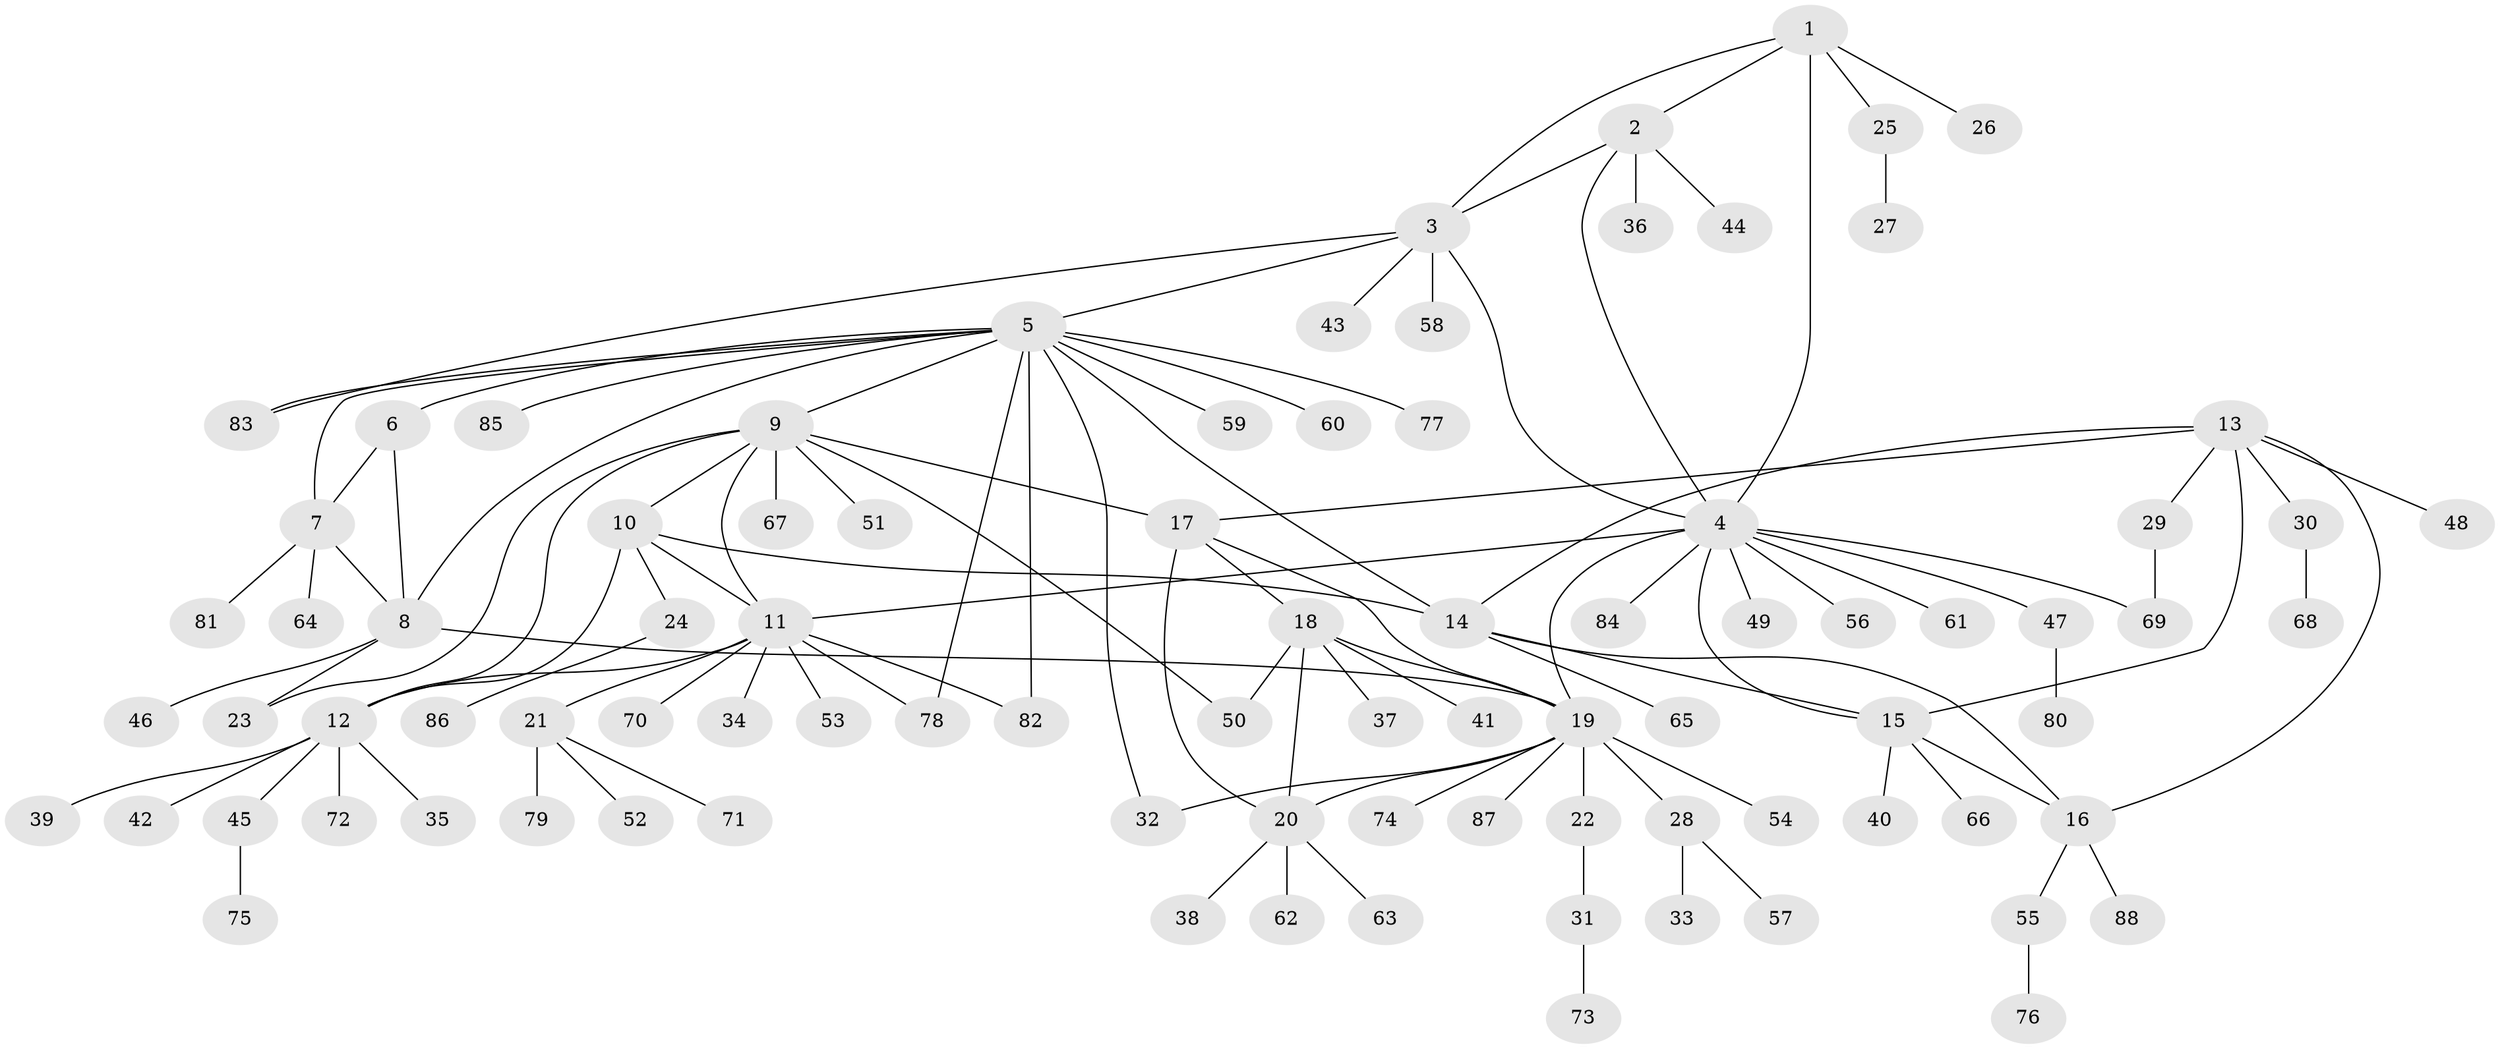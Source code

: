 // Generated by graph-tools (version 1.1) at 2025/37/03/09/25 02:37:34]
// undirected, 88 vertices, 115 edges
graph export_dot {
graph [start="1"]
  node [color=gray90,style=filled];
  1;
  2;
  3;
  4;
  5;
  6;
  7;
  8;
  9;
  10;
  11;
  12;
  13;
  14;
  15;
  16;
  17;
  18;
  19;
  20;
  21;
  22;
  23;
  24;
  25;
  26;
  27;
  28;
  29;
  30;
  31;
  32;
  33;
  34;
  35;
  36;
  37;
  38;
  39;
  40;
  41;
  42;
  43;
  44;
  45;
  46;
  47;
  48;
  49;
  50;
  51;
  52;
  53;
  54;
  55;
  56;
  57;
  58;
  59;
  60;
  61;
  62;
  63;
  64;
  65;
  66;
  67;
  68;
  69;
  70;
  71;
  72;
  73;
  74;
  75;
  76;
  77;
  78;
  79;
  80;
  81;
  82;
  83;
  84;
  85;
  86;
  87;
  88;
  1 -- 2;
  1 -- 3;
  1 -- 4;
  1 -- 25;
  1 -- 26;
  2 -- 3;
  2 -- 4;
  2 -- 36;
  2 -- 44;
  3 -- 4;
  3 -- 5;
  3 -- 43;
  3 -- 58;
  3 -- 83;
  4 -- 11;
  4 -- 15;
  4 -- 19;
  4 -- 47;
  4 -- 49;
  4 -- 56;
  4 -- 61;
  4 -- 69;
  4 -- 84;
  5 -- 6;
  5 -- 7;
  5 -- 8;
  5 -- 9;
  5 -- 14;
  5 -- 32;
  5 -- 59;
  5 -- 60;
  5 -- 77;
  5 -- 78;
  5 -- 82;
  5 -- 83;
  5 -- 85;
  6 -- 7;
  6 -- 8;
  7 -- 8;
  7 -- 64;
  7 -- 81;
  8 -- 19;
  8 -- 23;
  8 -- 46;
  9 -- 10;
  9 -- 11;
  9 -- 12;
  9 -- 17;
  9 -- 23;
  9 -- 50;
  9 -- 51;
  9 -- 67;
  10 -- 11;
  10 -- 12;
  10 -- 14;
  10 -- 24;
  11 -- 12;
  11 -- 21;
  11 -- 34;
  11 -- 53;
  11 -- 70;
  11 -- 78;
  11 -- 82;
  12 -- 35;
  12 -- 39;
  12 -- 42;
  12 -- 45;
  12 -- 72;
  13 -- 14;
  13 -- 15;
  13 -- 16;
  13 -- 17;
  13 -- 29;
  13 -- 30;
  13 -- 48;
  14 -- 15;
  14 -- 16;
  14 -- 65;
  15 -- 16;
  15 -- 40;
  15 -- 66;
  16 -- 55;
  16 -- 88;
  17 -- 18;
  17 -- 19;
  17 -- 20;
  18 -- 19;
  18 -- 20;
  18 -- 37;
  18 -- 41;
  18 -- 50;
  19 -- 20;
  19 -- 22;
  19 -- 28;
  19 -- 32;
  19 -- 54;
  19 -- 74;
  19 -- 87;
  20 -- 38;
  20 -- 62;
  20 -- 63;
  21 -- 52;
  21 -- 71;
  21 -- 79;
  22 -- 31;
  24 -- 86;
  25 -- 27;
  28 -- 33;
  28 -- 57;
  29 -- 69;
  30 -- 68;
  31 -- 73;
  45 -- 75;
  47 -- 80;
  55 -- 76;
}
